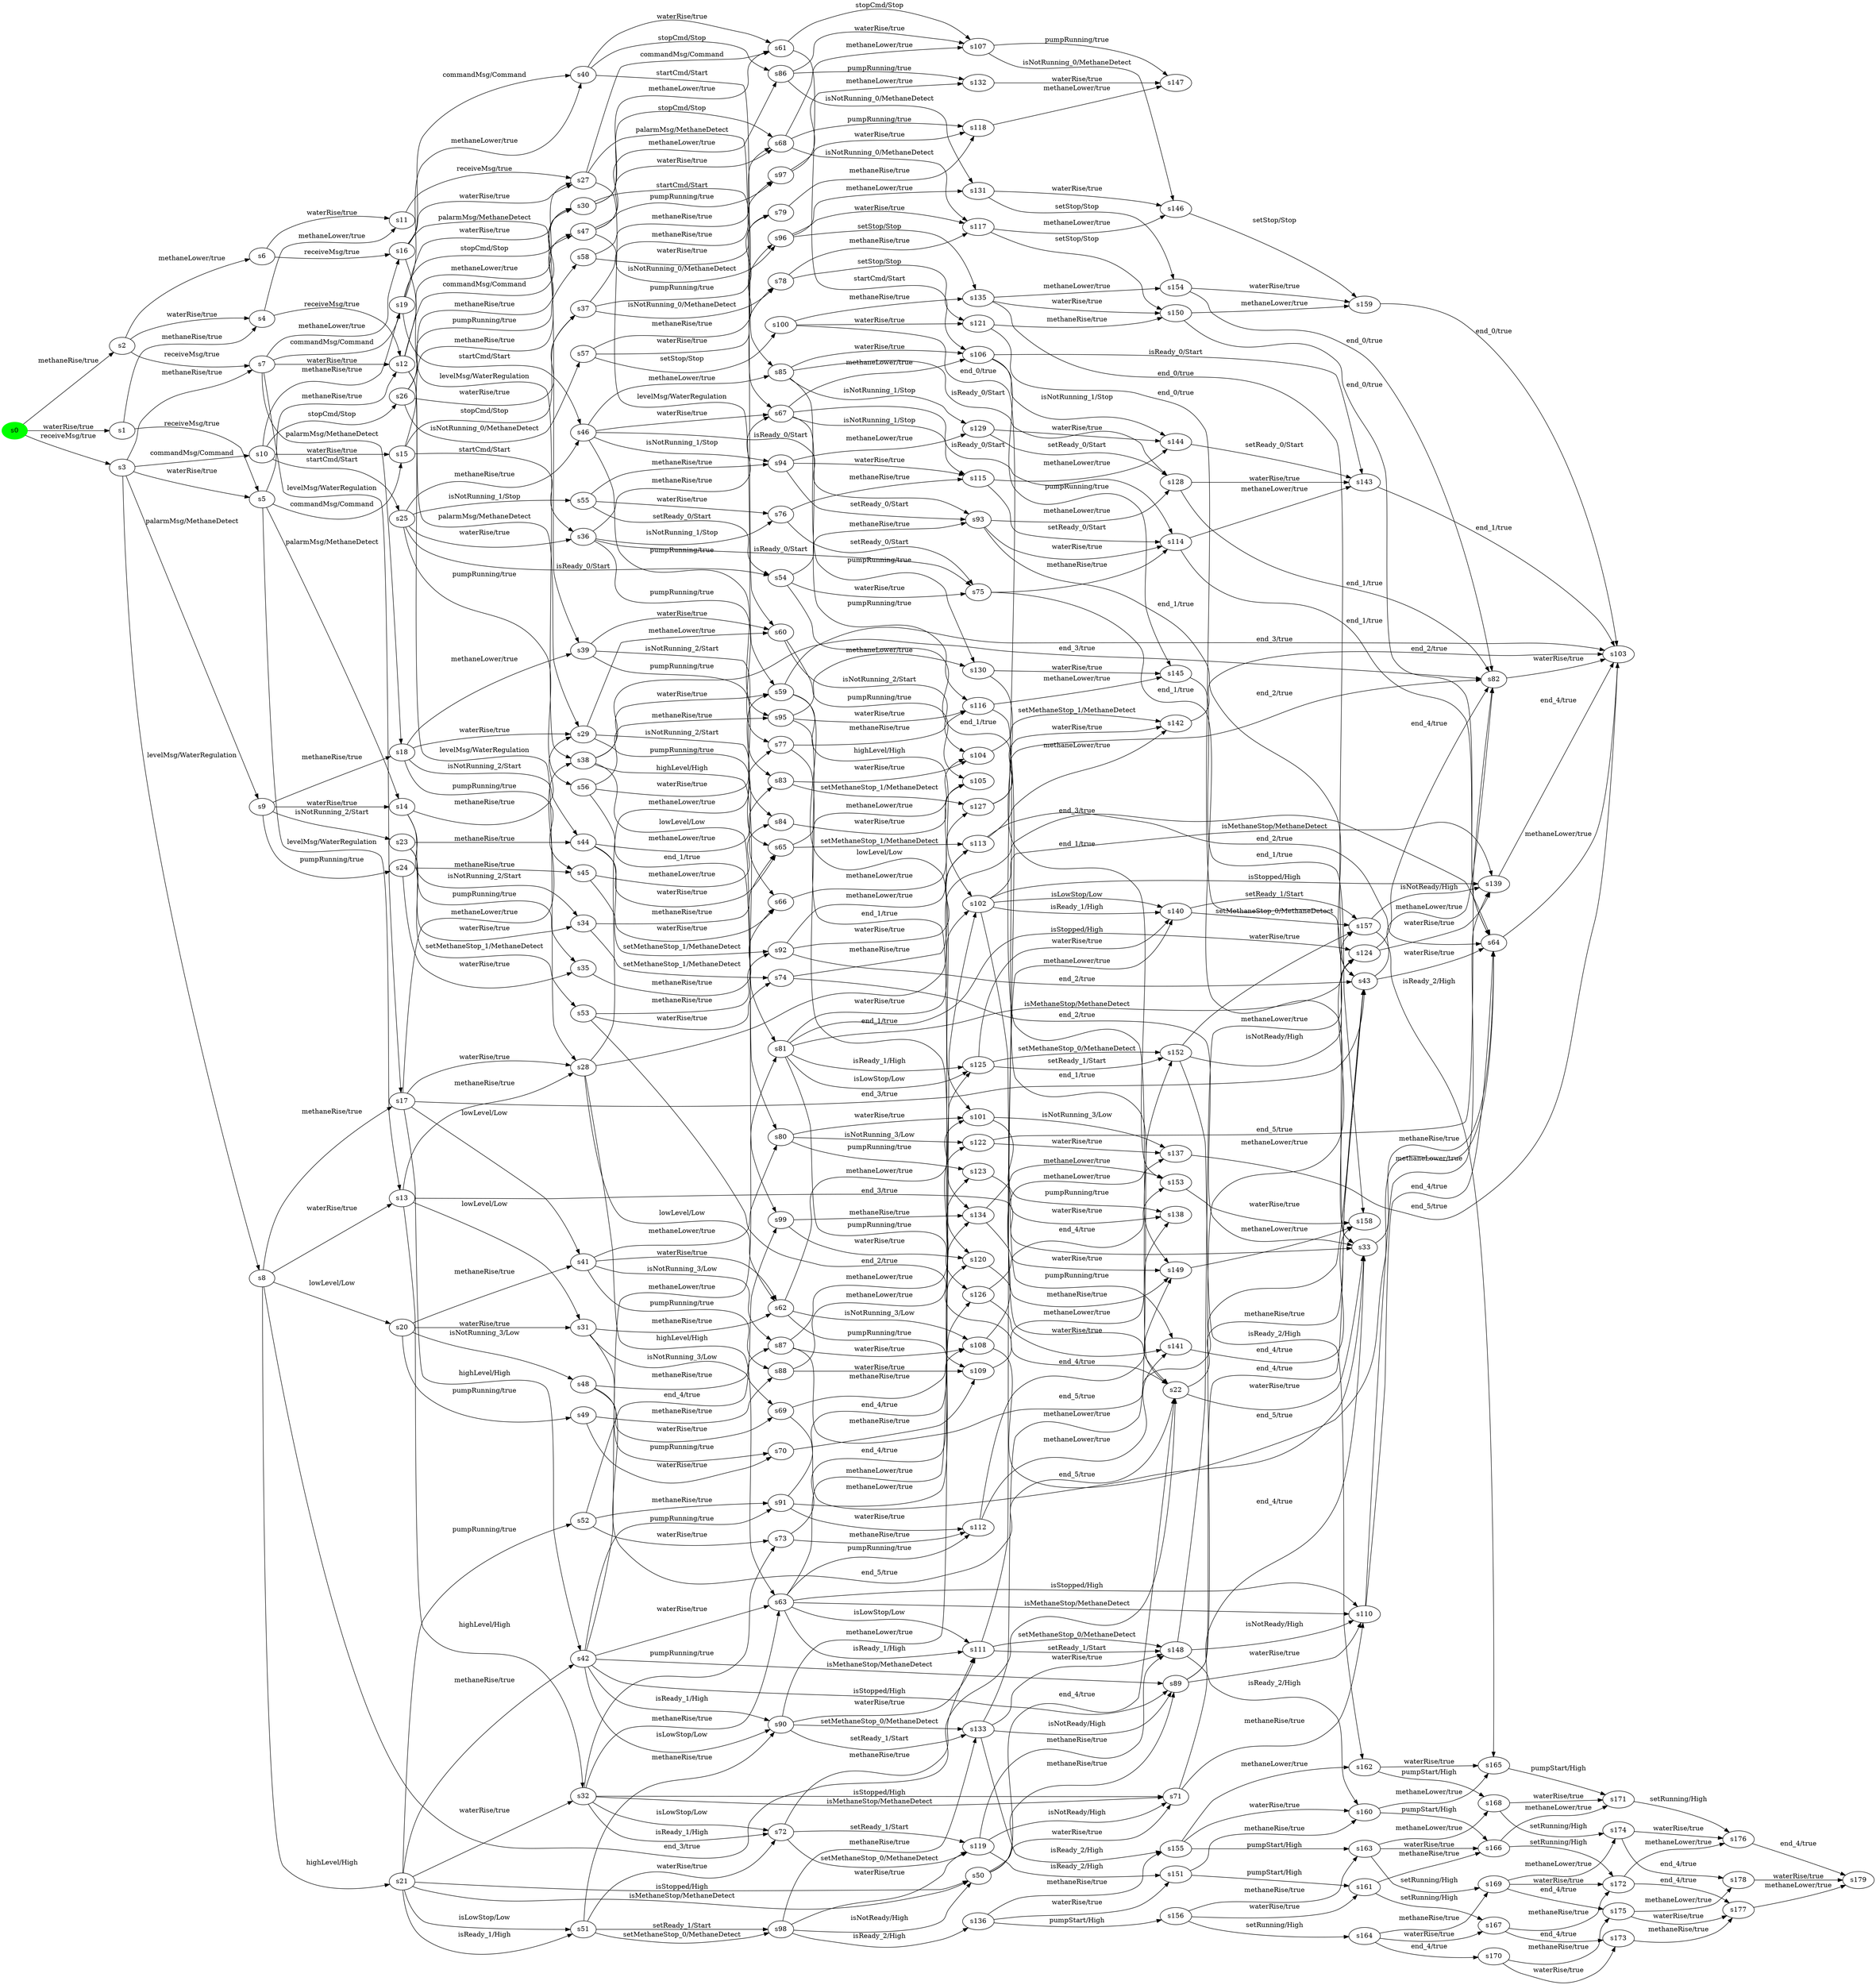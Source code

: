 digraph G {
rankdir=LR;
state0[ label = "s0", style=filled, color=green ];
state1 [ label = "s154" ];
state1 -> state2 [ label=" waterRise/true " ];
state1 -> state3 [ label=" end_0/true " ];
state4 [ label = "s153" ];
state4 -> state5 [ label=" waterRise/true " ];
state6 [ label = "s156" ];
state6 -> state7 [ label=" waterRise/true " ];
state6 -> state8 [ label=" methaneRise/true " ];
state6 -> state9 [ label=" setRunning/High " ];
state10 [ label = "s155" ];
state10 -> state11 [ label=" methaneLower/true " ];
state10 -> state8 [ label=" pumpStart/High " ];
state10 -> state12 [ label=" waterRise/true " ];
state13 [ label = "s150" ];
state13 -> state14 [ label=" end_0/true " ];
state13 -> state2 [ label=" methaneLower/true " ];
state15 [ label = "s152" ];
state15 -> state16 [ label=" waterRise/true " ];
state15 -> state17 [ label=" isNotReady/High " ];
state15 -> state11 [ label=" isReady_2/High " ];
state18 [ label = "s151" ];
state18 -> state7 [ label=" pumpStart/High " ];
state18 -> state12 [ label=" methaneRise/true " ];
state19 [ label = "s31" ];
state19 -> state20 [ label=" methaneRise/true " ];
state19 -> state21 [ label=" isNotRunning_3/Low " ];
state19 -> state22 [ label=" pumpRunning/true " ];
state23 [ label = "s30" ];
state23 -> state24 [ label=" stopCmd/Stop " ];
state23 -> state25 [ label=" startCmd/Start " ];
state23 -> state26 [ label=" methaneLower/true " ];
state27 [ label = "s33" ];
state27 -> state14 [ label=" methaneRise/true " ];
state28 [ label = "s32" ];
state28 -> state29 [ label=" pumpRunning/true " ];
state28 -> state30 [ label=" isStopped/High " ];
state28 -> state30 [ label=" isMethaneStop/MethaneDetect " ];
state28 -> state31 [ label=" isLowStop/Low " ];
state28 -> state31 [ label=" isReady_1/High " ];
state28 -> state32 [ label=" methaneRise/true " ];
state33 [ label = "s147" ];
state34 [ label = "s35" ];
state34 -> state35 [ label=" methaneRise/true " ];
state36 [ label = "s34" ];
state36 -> state37 [ label=" setMethaneStop_1/MethaneDetect " ];
state36 -> state38 [ label=" methaneRise/true " ];
state39 [ label = "s146" ];
state39 -> state2 [ label=" setStop/Stop " ];
state40 [ label = "s37" ];
state40 -> state24 [ label=" methaneRise/true " ];
state40 -> state41 [ label=" isNotRunning_0/MethaneDetect " ];
state40 -> state42 [ label=" pumpRunning/true " ];
state43 [ label = "s149" ];
state43 -> state5 [ label=" methaneLower/true " ];
state44 [ label = "s148" ];
state44 -> state45 [ label=" isNotReady/High " ];
state44 -> state12 [ label=" isReady_2/High " ];
state44 -> state16 [ label=" methaneLower/true " ];
state46 [ label = "s36" ];
state46 -> state47 [ label=" pumpRunning/true " ];
state46 -> state48 [ label=" isReady_0/Start " ];
state46 -> state25 [ label=" methaneRise/true " ];
state46 -> state49 [ label=" isNotRunning_1/Stop " ];
state50 [ label = "s39" ];
state50 -> state51 [ label=" pumpRunning/true " ];
state50 -> state52 [ label=" isNotRunning_2/Start " ];
state50 -> state53 [ label=" waterRise/true " ];
state54 [ label = "s38" ];
state54 -> state3 [ label=" end_3/true " ];
state54 -> state55 [ label=" highLevel/High " ];
state54 -> state56 [ label=" lowLevel/Low " ];
state54 -> state57 [ label=" waterRise/true " ];
state0 -> state58 [ label=" receiveMsg/true " ];
state0 -> state59 [ label=" waterRise/true " ];
state0 -> state60 [ label=" methaneRise/true " ];
state59 [ label = "s1" ];
state59 -> state61 [ label=" methaneRise/true " ];
state59 -> state62 [ label=" receiveMsg/true " ];
state60 [ label = "s2" ];
state60 -> state63 [ label=" methaneLower/true " ];
state60 -> state64 [ label=" receiveMsg/true " ];
state60 -> state61 [ label=" waterRise/true " ];
state58 [ label = "s3" ];
state58 -> state64 [ label=" methaneRise/true " ];
state58 -> state65 [ label=" commandMsg/Command " ];
state58 -> state62 [ label=" waterRise/true " ];
state58 -> state66 [ label=" palarmMsg/MethaneDetect " ];
state58 -> state67 [ label=" levelMsg/WaterRegulation " ];
state61 [ label = "s4" ];
state61 -> state68 [ label=" methaneLower/true " ];
state61 -> state69 [ label=" receiveMsg/true " ];
state62 [ label = "s5" ];
state62 -> state69 [ label=" methaneRise/true " ];
state62 -> state70 [ label=" commandMsg/Command " ];
state62 -> state71 [ label=" palarmMsg/MethaneDetect " ];
state62 -> state72 [ label=" levelMsg/WaterRegulation " ];
state63 [ label = "s6" ];
state63 -> state73 [ label=" receiveMsg/true " ];
state63 -> state68 [ label=" waterRise/true " ];
state64 [ label = "s7" ];
state64 -> state69 [ label=" waterRise/true " ];
state64 -> state74 [ label=" commandMsg/Command " ];
state64 -> state75 [ label=" palarmMsg/MethaneDetect " ];
state64 -> state73 [ label=" methaneLower/true " ];
state64 -> state76 [ label=" levelMsg/WaterRegulation " ];
state67 [ label = "s8" ];
state67 -> state77 [ label=" lowLevel/Low " ];
state67 -> state78 [ label=" end_3/true " ];
state67 -> state76 [ label=" methaneRise/true " ];
state67 -> state72 [ label=" waterRise/true " ];
state67 -> state79 [ label=" highLevel/High " ];
state66 [ label = "s9" ];
state66 -> state75 [ label=" methaneRise/true " ];
state66 -> state80 [ label=" isNotRunning_2/Start " ];
state66 -> state71 [ label=" waterRise/true " ];
state66 -> state81 [ label=" pumpRunning/true " ];
state82 [ label = "s143" ];
state82 -> state83 [ label=" end_1/true " ];
state84 [ label = "s142" ];
state84 -> state83 [ label=" end_2/true " ];
state85 [ label = "s145" ];
state85 -> state5 [ label=" end_1/true " ];
state86 [ label = "s144" ];
state86 -> state82 [ label=" setReady_0/Start " ];
state87 [ label = "s40" ];
state87 -> state26 [ label=" waterRise/true " ];
state87 -> state88 [ label=" startCmd/Start " ];
state87 -> state89 [ label=" stopCmd/Stop " ];
state90 [ label = "s141" ];
state90 -> state5 [ label=" end_4/true " ];
state91 [ label = "s140" ];
state91 -> state16 [ label=" setMethaneStop_0/MethaneDetect " ];
state91 -> state16 [ label=" setReady_1/Start " ];
state92 [ label = "s42" ];
state92 -> state93 [ label=" pumpRunning/true " ];
state92 -> state55 [ label=" methaneLower/true " ];
state92 -> state94 [ label=" isLowStop/Low " ];
state92 -> state94 [ label=" isReady_1/High " ];
state92 -> state95 [ label=" isStopped/High " ];
state92 -> state95 [ label=" isMethaneStop/MethaneDetect " ];
state92 -> state32 [ label=" waterRise/true " ];
state96 [ label = "s41" ];
state96 -> state97 [ label=" isNotRunning_3/Low " ];
state96 -> state20 [ label=" waterRise/true " ];
state96 -> state98 [ label=" pumpRunning/true " ];
state96 -> state56 [ label=" methaneLower/true " ];
state99 [ label = "s139" ];
state99 -> state83 [ label=" end_4/true " ];
state100 [ label = "s44" ];
state100 -> state101 [ label=" setMethaneStop_1/MethaneDetect " ];
state100 -> state52 [ label=" methaneLower/true " ];
state100 -> state38 [ label=" waterRise/true " ];
state102 [ label = "s43" ];
state102 -> state14 [ label=" waterRise/true " ];
state102 -> state3 [ label=" methaneLower/true " ];
state103 [ label = "s136" ];
state103 -> state6 [ label=" pumpStart/High " ];
state103 -> state18 [ label=" waterRise/true " ];
state103 -> state10 [ label=" methaneRise/true " ];
state104 [ label = "s46" ];
state104 -> state88 [ label=" methaneLower/true " ];
state104 -> state105 [ label=" isReady_0/Start " ];
state104 -> state106 [ label=" pumpRunning/true " ];
state104 -> state107 [ label=" isNotRunning_1/Stop " ];
state104 -> state25 [ label=" waterRise/true " ];
state108 [ label = "s135" ];
state108 -> state1 [ label=" methaneLower/true " ];
state108 -> state13 [ label=" waterRise/true " ];
state108 -> state102 [ label=" end_0/true " ];
state109 [ label = "s45" ];
state109 -> state35 [ label=" waterRise/true " ];
state109 -> state51 [ label=" methaneLower/true " ];
state110 [ label = "s48" ];
state110 -> state78 [ label=" end_5/true " ];
state110 -> state97 [ label=" methaneRise/true " ];
state110 -> state21 [ label=" waterRise/true " ];
state111 [ label = "s138" ];
state112 [ label = "s137" ];
state112 -> state83 [ label=" end_5/true " ];
state113 [ label = "s47" ];
state113 -> state114 [ label=" pumpRunning/true " ];
state113 -> state115 [ label=" isNotRunning_0/MethaneDetect " ];
state113 -> state24 [ label=" waterRise/true " ];
state113 -> state89 [ label=" methaneLower/true " ];
state116 [ label = "s49" ];
state116 -> state98 [ label=" methaneRise/true " ];
state116 -> state22 [ label=" waterRise/true " ];
state117 [ label = "s170" ];
state117 -> state118 [ label=" waterRise/true " ];
state117 -> state119 [ label=" methaneRise/true " ];
state120 [ label = "s176" ];
state120 -> state121 [ label=" end_4/true " ];
state119 [ label = "s175" ];
state119 -> state122 [ label=" methaneLower/true " ];
state119 -> state123 [ label=" waterRise/true " ];
state122 [ label = "s178" ];
state122 -> state121 [ label=" waterRise/true " ];
state123 [ label = "s177" ];
state123 -> state121 [ label=" methaneLower/true " ];
state124 [ label = "s172" ];
state124 -> state123 [ label=" end_4/true " ];
state124 -> state120 [ label=" methaneLower/true " ];
state125 [ label = "s171" ];
state125 -> state120 [ label=" setRunning/High " ];
state126 [ label = "s51" ];
state126 -> state94 [ label=" methaneRise/true " ];
state126 -> state31 [ label=" waterRise/true " ];
state126 -> state127 [ label=" setReady_1/Start " ];
state126 -> state127 [ label=" setMethaneStop_0/MethaneDetect " ];
state128 [ label = "s174" ];
state128 -> state120 [ label=" waterRise/true " ];
state128 -> state122 [ label=" end_4/true " ];
state118 [ label = "s173" ];
state118 -> state123 [ label=" methaneRise/true " ];
state129 [ label = "s50" ];
state129 -> state95 [ label=" methaneRise/true " ];
state129 -> state78 [ label=" end_4/true " ];
state129 -> state30 [ label=" waterRise/true " ];
state130 [ label = "s53" ];
state130 -> state101 [ label=" methaneRise/true " ];
state130 -> state37 [ label=" waterRise/true " ];
state130 -> state78 [ label=" end_2/true " ];
state131 [ label = "s52" ];
state131 -> state132 [ label=" end_4/true " ];
state131 -> state93 [ label=" methaneRise/true " ];
state131 -> state29 [ label=" waterRise/true " ];
state133 [ label = "s55" ];
state133 -> state107 [ label=" methaneRise/true " ];
state133 -> state49 [ label=" waterRise/true " ];
state133 -> state134 [ label=" setReady_0/Start " ];
state134 [ label = "s54" ];
state134 -> state105 [ label=" methaneRise/true " ];
state134 -> state78 [ label=" end_1/true " ];
state134 -> state48 [ label=" waterRise/true " ];
state135 [ label = "s57" ];
state135 -> state115 [ label=" methaneRise/true " ];
state135 -> state41 [ label=" waterRise/true " ];
state135 -> state136 [ label=" setStop/Stop " ];
state137 [ label = "s169" ];
state137 -> state128 [ label=" methaneLower/true " ];
state137 -> state119 [ label=" end_4/true " ];
state137 -> state124 [ label=" waterRise/true " ];
state138 [ label = "s168" ];
state138 -> state125 [ label=" waterRise/true " ];
state138 -> state128 [ label=" setRunning/High " ];
state139 [ label = "s56" ];
state139 -> state132 [ label=" end_1/true " ];
state139 -> state106 [ label=" methaneRise/true " ];
state139 -> state47 [ label=" waterRise/true " ];
state57 [ label = "s59" ];
state57 -> state83 [ label=" end_3/true " ];
state57 -> state140 [ label=" highLevel/High " ];
state57 -> state141 [ label=" lowLevel/Low " ];
state142 [ label = "s58" ];
state142 -> state114 [ label=" methaneRise/true " ];
state142 -> state42 [ label=" waterRise/true " ];
state143 [ label = "s165" ];
state143 -> state125 [ label=" pumpStart/High " ];
state9 [ label = "s164" ];
state9 -> state144 [ label=" waterRise/true " ];
state9 -> state137 [ label=" methaneRise/true " ];
state9 -> state117 [ label=" end_4/true " ];
state144 [ label = "s167" ];
state144 -> state118 [ label=" end_4/true " ];
state144 -> state124 [ label=" methaneRise/true " ];
state145 [ label = "s166" ];
state145 -> state124 [ label=" setRunning/High " ];
state145 -> state125 [ label=" methaneLower/true " ];
state53 [ label = "s60" ];
state53 -> state146 [ label=" isNotRunning_2/Start " ];
state53 -> state147 [ label=" pumpRunning/true " ];
state7 [ label = "s161" ];
state7 -> state145 [ label=" methaneRise/true " ];
state7 -> state144 [ label=" setRunning/High " ];
state12 [ label = "s160" ];
state12 -> state145 [ label=" pumpStart/High " ];
state12 -> state143 [ label=" methaneLower/true " ];
state8 [ label = "s163" ];
state8 -> state137 [ label=" setRunning/High " ];
state8 -> state138 [ label=" methaneLower/true " ];
state8 -> state145 [ label=" waterRise/true " ];
state20 [ label = "s62" ];
state20 -> state141 [ label=" methaneLower/true " ];
state20 -> state148 [ label=" isNotRunning_3/Low " ];
state20 -> state149 [ label=" pumpRunning/true " ];
state26 [ label = "s61" ];
state26 -> state150 [ label=" startCmd/Start " ];
state26 -> state151 [ label=" stopCmd/Stop " ];
state11 [ label = "s162" ];
state11 -> state138 [ label=" pumpStart/High " ];
state11 -> state143 [ label=" waterRise/true " ];
state14 [ label = "s64" ];
state14 -> state83 [ label=" methaneLower/true " ];
state32 [ label = "s63" ];
state32 -> state45 [ label=" isStopped/High " ];
state32 -> state45 [ label=" isMethaneStop/MethaneDetect " ];
state32 -> state152 [ label=" pumpRunning/true " ];
state32 -> state153 [ label=" isLowStop/Low " ];
state32 -> state153 [ label=" isReady_1/High " ];
state32 -> state140 [ label=" methaneLower/true " ];
state35 [ label = "s66" ];
state35 -> state147 [ label=" methaneLower/true " ];
state38 [ label = "s65" ];
state38 -> state154 [ label=" setMethaneStop_1/MethaneDetect " ];
state38 -> state146 [ label=" methaneLower/true " ];
state24 [ label = "s68" ];
state24 -> state151 [ label=" methaneLower/true " ];
state24 -> state155 [ label=" pumpRunning/true " ];
state24 -> state156 [ label=" isNotRunning_0/MethaneDetect " ];
state5 [ label = "s158" ];
state25 [ label = "s67" ];
state25 -> state157 [ label=" isNotRunning_1/Stop " ];
state25 -> state158 [ label=" isReady_0/Start " ];
state25 -> state150 [ label=" methaneLower/true " ];
state25 -> state159 [ label=" pumpRunning/true " ];
state16 [ label = "s157" ];
state16 -> state143 [ label=" isReady_2/High " ];
state16 -> state99 [ label=" isNotReady/High " ];
state2 [ label = "s159" ];
state2 -> state83 [ label=" end_0/true " ];
state21 [ label = "s69" ];
state21 -> state148 [ label=" methaneRise/true " ];
state21 -> state27 [ label=" end_5/true " ];
state45 [ label = "s110" ];
state45 -> state14 [ label=" end_4/true " ];
state45 -> state99 [ label=" methaneLower/true " ];
state152 [ label = "s112" ];
state152 -> state43 [ label=" end_4/true " ];
state152 -> state90 [ label=" methaneLower/true " ];
state153 [ label = "s111" ];
state153 -> state91 [ label=" methaneLower/true " ];
state153 -> state44 [ label=" setMethaneStop_0/MethaneDetect " ];
state153 -> state44 [ label=" setReady_1/Start " ];
state30 [ label = "s71" ];
state30 -> state45 [ label=" methaneRise/true " ];
state30 -> state27 [ label=" end_4/true " ];
state22 [ label = "s70" ];
state22 -> state149 [ label=" methaneRise/true " ];
state29 [ label = "s73" ];
state29 -> state160 [ label=" end_4/true " ];
state29 -> state152 [ label=" methaneRise/true " ];
state31 [ label = "s72" ];
state31 -> state161 [ label=" setMethaneStop_0/MethaneDetect " ];
state31 -> state161 [ label=" setReady_1/Start " ];
state31 -> state153 [ label=" methaneRise/true " ];
state151 [ label = "s107" ];
state151 -> state39 [ label=" isNotRunning_0/MethaneDetect " ];
state151 -> state33 [ label=" pumpRunning/true " ];
state48 [ label = "s75" ];
state48 -> state158 [ label=" methaneRise/true " ];
state48 -> state27 [ label=" end_1/true " ];
state37 [ label = "s74" ];
state37 -> state27 [ label=" end_2/true " ];
state37 -> state154 [ label=" methaneRise/true " ];
state150 [ label = "s106" ];
state150 -> state86 [ label=" isNotRunning_1/Stop " ];
state150 -> state85 [ label=" pumpRunning/true " ];
state150 -> state82 [ label=" isReady_0/Start " ];
state47 [ label = "s77" ];
state47 -> state160 [ label=" end_1/true " ];
state47 -> state159 [ label=" methaneRise/true " ];
state149 [ label = "s109" ];
state149 -> state111 [ label=" methaneLower/true " ];
state148 [ label = "s108" ];
state148 -> state14 [ label=" end_5/true " ];
state148 -> state112 [ label=" methaneLower/true " ];
state49 [ label = "s76" ];
state49 -> state48 [ label=" setReady_0/Start " ];
state49 -> state157 [ label=" methaneRise/true " ];
state83 [ label = "s103" ];
state42 [ label = "s79" ];
state42 -> state155 [ label=" methaneRise/true " ];
state140 [ label = "s102" ];
state140 -> state90 [ label=" pumpRunning/true " ];
state140 -> state91 [ label=" isLowStop/Low " ];
state140 -> state91 [ label=" isReady_1/High " ];
state140 -> state99 [ label=" isMethaneStop/MethaneDetect " ];
state140 -> state99 [ label=" isStopped/High " ];
state41 [ label = "s78" ];
state41 -> state162 [ label=" setStop/Stop " ];
state41 -> state156 [ label=" methaneRise/true " ];
state147 [ label = "s105" ];
state146 [ label = "s104" ];
state146 -> state84 [ label=" setMethaneStop_1/MethaneDetect " ];
state141 [ label = "s101" ];
state141 -> state112 [ label=" isNotRunning_3/Low " ];
state141 -> state111 [ label=" pumpRunning/true " ];
state56 [ label = "s80" ];
state56 -> state163 [ label=" pumpRunning/true " ];
state56 -> state141 [ label=" waterRise/true " ];
state56 -> state164 [ label=" isNotRunning_3/Low " ];
state136 [ label = "s100" ];
state136 -> state108 [ label=" methaneRise/true " ];
state136 -> state78 [ label=" end_0/true " ];
state136 -> state162 [ label=" waterRise/true " ];
state3 [ label = "s82" ];
state3 -> state83 [ label=" waterRise/true " ];
state55 [ label = "s81" ];
state55 -> state140 [ label=" waterRise/true " ];
state55 -> state17 [ label=" isStopped/High " ];
state55 -> state17 [ label=" isMethaneStop/MethaneDetect " ];
state55 -> state165 [ label=" isLowStop/Low " ];
state55 -> state165 [ label=" isReady_1/High " ];
state55 -> state166 [ label=" pumpRunning/true " ];
state51 [ label = "s84" ];
state51 -> state147 [ label=" waterRise/true " ];
state52 [ label = "s83" ];
state52 -> state146 [ label=" waterRise/true " ];
state52 -> state167 [ label=" setMethaneStop_1/MethaneDetect " ];
state89 [ label = "s86" ];
state89 -> state168 [ label=" pumpRunning/true " ];
state89 -> state169 [ label=" isNotRunning_0/MethaneDetect " ];
state89 -> state151 [ label=" waterRise/true " ];
state88 [ label = "s85" ];
state88 -> state150 [ label=" waterRise/true " ];
state88 -> state170 [ label=" isNotRunning_1/Stop " ];
state88 -> state171 [ label=" isReady_0/Start " ];
state88 -> state172 [ label=" pumpRunning/true " ];
state98 [ label = "s88" ];
state98 -> state163 [ label=" methaneLower/true " ];
state98 -> state149 [ label=" waterRise/true " ];
state97 [ label = "s87" ];
state97 -> state148 [ label=" waterRise/true " ];
state97 -> state102 [ label=" end_5/true " ];
state97 -> state164 [ label=" methaneLower/true " ];
state95 [ label = "s89" ];
state95 -> state45 [ label=" waterRise/true " ];
state95 -> state102 [ label=" end_4/true " ];
state95 -> state17 [ label=" methaneLower/true " ];
state121 [ label = "s179" ];
state168 [ label = "s132" ];
state168 -> state33 [ label=" waterRise/true " ];
state169 [ label = "s131" ];
state169 -> state1 [ label=" setStop/Stop " ];
state169 -> state39 [ label=" waterRise/true " ];
state173 [ label = "s134" ];
state173 -> state43 [ label=" waterRise/true " ];
state173 -> state4 [ label=" methaneLower/true " ];
state93 [ label = "s91" ];
state93 -> state152 [ label=" waterRise/true " ];
state93 -> state173 [ label=" end_4/true " ];
state93 -> state166 [ label=" methaneLower/true " ];
state174 [ label = "s133" ];
state174 -> state10 [ label=" isReady_2/High " ];
state174 -> state15 [ label=" methaneLower/true " ];
state174 -> state95 [ label=" isNotReady/High " ];
state174 -> state44 [ label=" waterRise/true " ];
state94 [ label = "s90" ];
state94 -> state165 [ label=" methaneLower/true " ];
state94 -> state153 [ label=" waterRise/true " ];
state94 -> state174 [ label=" setReady_1/Start " ];
state94 -> state174 [ label=" setMethaneStop_0/MethaneDetect " ];
state105 [ label = "s93" ];
state105 -> state158 [ label=" waterRise/true " ];
state105 -> state102 [ label=" end_1/true " ];
state105 -> state171 [ label=" methaneLower/true " ];
state101 [ label = "s92" ];
state101 -> state102 [ label=" end_2/true " ];
state101 -> state167 [ label=" methaneLower/true " ];
state101 -> state154 [ label=" waterRise/true " ];
state172 [ label = "s130" ];
state172 -> state85 [ label=" waterRise/true " ];
state172 -> state4 [ label=" end_1/true " ];
state106 [ label = "s95" ];
state106 -> state159 [ label=" waterRise/true " ];
state106 -> state173 [ label=" end_1/true " ];
state106 -> state172 [ label=" methaneLower/true " ];
state107 [ label = "s94" ];
state107 -> state105 [ label=" setReady_0/Start " ];
state107 -> state170 [ label=" methaneLower/true " ];
state107 -> state157 [ label=" waterRise/true " ];
state170 [ label = "s129" ];
state170 -> state86 [ label=" waterRise/true " ];
state170 -> state171 [ label=" setReady_0/Start " ];
state114 [ label = "s97" ];
state114 -> state155 [ label=" waterRise/true " ];
state114 -> state168 [ label=" methaneLower/true " ];
state171 [ label = "s128" ];
state171 -> state82 [ label=" waterRise/true " ];
state171 -> state3 [ label=" end_1/true " ];
state115 [ label = "s96" ];
state115 -> state169 [ label=" methaneLower/true " ];
state115 -> state108 [ label=" setStop/Stop " ];
state115 -> state156 [ label=" waterRise/true " ];
state68 [ label = "s11" ];
state68 -> state175 [ label=" receiveMsg/true " ];
state132 [ label = "s99" ];
state132 -> state160 [ label=" waterRise/true " ];
state132 -> state173 [ label=" methaneRise/true " ];
state65 [ label = "s10" ];
state65 -> state176 [ label=" stopCmd/Stop " ];
state65 -> state74 [ label=" methaneRise/true " ];
state65 -> state70 [ label=" waterRise/true " ];
state65 -> state177 [ label=" startCmd/Start " ];
state127 [ label = "s98" ];
state127 -> state103 [ label=" isReady_2/High " ];
state127 -> state129 [ label=" isNotReady/High " ];
state127 -> state161 [ label=" waterRise/true " ];
state127 -> state174 [ label=" methaneRise/true " ];
state72 [ label = "s13" ];
state72 -> state28 [ label=" highLevel/High " ];
state72 -> state27 [ label=" end_3/true " ];
state72 -> state178 [ label=" methaneRise/true " ];
state72 -> state19 [ label=" lowLevel/Low " ];
state165 [ label = "s125" ];
state165 -> state15 [ label=" setReady_1/Start " ];
state165 -> state15 [ label=" setMethaneStop_0/MethaneDetect " ];
state165 -> state91 [ label=" waterRise/true " ];
state69 [ label = "s12" ];
state69 -> state178 [ label=" levelMsg/WaterRegulation " ];
state69 -> state23 [ label=" commandMsg/Command " ];
state69 -> state175 [ label=" methaneLower/true " ];
state69 -> state179 [ label=" palarmMsg/MethaneDetect " ];
state17 [ label = "s124" ];
state17 -> state99 [ label=" waterRise/true " ];
state17 -> state3 [ label=" end_4/true " ];
state167 [ label = "s127" ];
state167 -> state3 [ label=" end_2/true " ];
state167 -> state84 [ label=" waterRise/true " ];
state70 [ label = "s15" ];
state70 -> state23 [ label=" methaneRise/true " ];
state70 -> state46 [ label=" startCmd/Start " ];
state70 -> state40 [ label=" stopCmd/Stop " ];
state71 [ label = "s14" ];
state71 -> state179 [ label=" methaneRise/true " ];
state71 -> state36 [ label=" isNotRunning_2/Start " ];
state71 -> state34 [ label=" pumpRunning/true " ];
state166 [ label = "s126" ];
state166 -> state90 [ label=" waterRise/true " ];
state166 -> state4 [ label=" end_4/true " ];
state76 [ label = "s17" ];
state76 -> state92 [ label=" highLevel/High " ];
state76 -> state102 [ label=" end_3/true " ];
state76 -> state96 [ label=" lowLevel/Low " ];
state76 -> state178 [ label=" waterRise/true " ];
state76 -> state54 [ label=" methaneLower/true " ];
state73 [ label = "s16" ];
state73 -> state175 [ label=" waterRise/true " ];
state73 -> state54 [ label=" levelMsg/WaterRegulation " ];
state73 -> state87 [ label=" commandMsg/Command " ];
state73 -> state50 [ label=" palarmMsg/MethaneDetect " ];
state74 [ label = "s19" ];
state74 -> state23 [ label=" waterRise/true " ];
state74 -> state104 [ label=" startCmd/Start " ];
state74 -> state113 [ label=" stopCmd/Stop " ];
state74 -> state87 [ label=" methaneLower/true " ];
state75 [ label = "s18" ];
state75 -> state179 [ label=" waterRise/true " ];
state75 -> state100 [ label=" isNotRunning_2/Start " ];
state75 -> state109 [ label=" pumpRunning/true " ];
state75 -> state50 [ label=" methaneLower/true " ];
state162 [ label = "s121" ];
state162 -> state13 [ label=" methaneRise/true " ];
state162 -> state27 [ label=" end_0/true " ];
state160 [ label = "s120" ];
state160 -> state43 [ label=" methaneRise/true " ];
state163 [ label = "s123" ];
state163 -> state111 [ label=" waterRise/true " ];
state164 [ label = "s122" ];
state164 -> state112 [ label=" waterRise/true " ];
state164 -> state3 [ label=" end_5/true " ];
state77 [ label = "s20" ];
state77 -> state96 [ label=" methaneRise/true " ];
state77 -> state110 [ label=" isNotRunning_3/Low " ];
state77 -> state19 [ label=" waterRise/true " ];
state77 -> state116 [ label=" pumpRunning/true " ];
state155 [ label = "s118" ];
state155 -> state33 [ label=" methaneLower/true " ];
state156 [ label = "s117" ];
state156 -> state39 [ label=" methaneLower/true " ];
state156 -> state13 [ label=" setStop/Stop " ];
state78 [ label = "s22" ];
state78 -> state102 [ label=" methaneRise/true " ];
state78 -> state27 [ label=" waterRise/true " ];
state79 [ label = "s21" ];
state79 -> state126 [ label=" isLowStop/Low " ];
state79 -> state126 [ label=" isReady_1/High " ];
state79 -> state129 [ label=" isStopped/High " ];
state79 -> state129 [ label=" isMethaneStop/MethaneDetect " ];
state79 -> state92 [ label=" methaneRise/true " ];
state79 -> state28 [ label=" waterRise/true " ];
state79 -> state131 [ label=" pumpRunning/true " ];
state161 [ label = "s119" ];
state161 -> state18 [ label=" isReady_2/High " ];
state161 -> state30 [ label=" isNotReady/High " ];
state161 -> state44 [ label=" methaneRise/true " ];
state81 [ label = "s24" ];
state81 -> state34 [ label=" waterRise/true " ];
state81 -> state109 [ label=" methaneRise/true " ];
state158 [ label = "s114" ];
state158 -> state14 [ label=" end_1/true " ];
state158 -> state82 [ label=" methaneLower/true " ];
state154 [ label = "s113" ];
state154 -> state84 [ label=" methaneLower/true " ];
state154 -> state14 [ label=" end_2/true " ];
state80 [ label = "s23" ];
state80 -> state130 [ label=" setMethaneStop_1/MethaneDetect " ];
state80 -> state100 [ label=" methaneRise/true " ];
state80 -> state36 [ label=" waterRise/true " ];
state176 [ label = "s26" ];
state176 -> state40 [ label=" waterRise/true " ];
state176 -> state135 [ label=" isNotRunning_0/MethaneDetect " ];
state176 -> state142 [ label=" pumpRunning/true " ];
state176 -> state113 [ label=" methaneRise/true " ];
state159 [ label = "s116" ];
state159 -> state43 [ label=" end_1/true " ];
state159 -> state85 [ label=" methaneLower/true " ];
state157 [ label = "s115" ];
state157 -> state86 [ label=" methaneLower/true " ];
state157 -> state158 [ label=" setReady_0/Start " ];
state177 [ label = "s25" ];
state177 -> state134 [ label=" isReady_0/Start " ];
state177 -> state104 [ label=" methaneRise/true " ];
state177 -> state46 [ label=" waterRise/true " ];
state177 -> state133 [ label=" isNotRunning_1/Stop " ];
state177 -> state139 [ label=" pumpRunning/true " ];
state178 [ label = "s28" ];
state178 -> state14 [ label=" end_3/true " ];
state178 -> state20 [ label=" lowLevel/Low " ];
state178 -> state32 [ label=" highLevel/High " ];
state178 -> state57 [ label=" methaneLower/true " ];
state175 [ label = "s27" ];
state175 -> state53 [ label=" palarmMsg/MethaneDetect " ];
state175 -> state57 [ label=" levelMsg/WaterRegulation " ];
state175 -> state26 [ label=" commandMsg/Command " ];
state179 [ label = "s29" ];
state179 -> state38 [ label=" isNotRunning_2/Start " ];
state179 -> state35 [ label=" pumpRunning/true " ];
state179 -> state53 [ label=" methaneLower/true " ];
}
